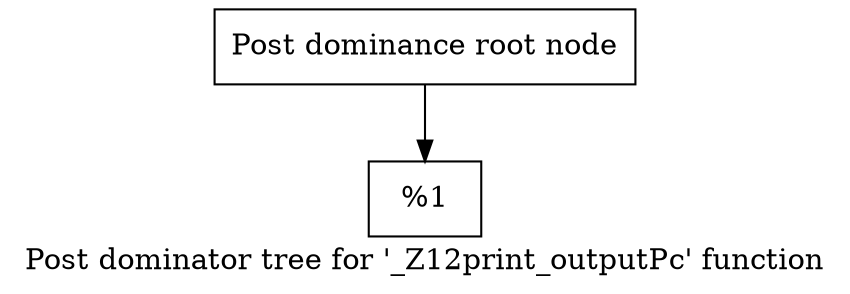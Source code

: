 digraph "Post dominator tree for '_Z12print_outputPc' function" {
	label="Post dominator tree for '_Z12print_outputPc' function";

	Node0x2744520 [shape=record,label="{Post dominance root node}"];
	Node0x2744520 -> Node0x2744a60;
	Node0x2744a60 [shape=record,label="{%1}"];
}
